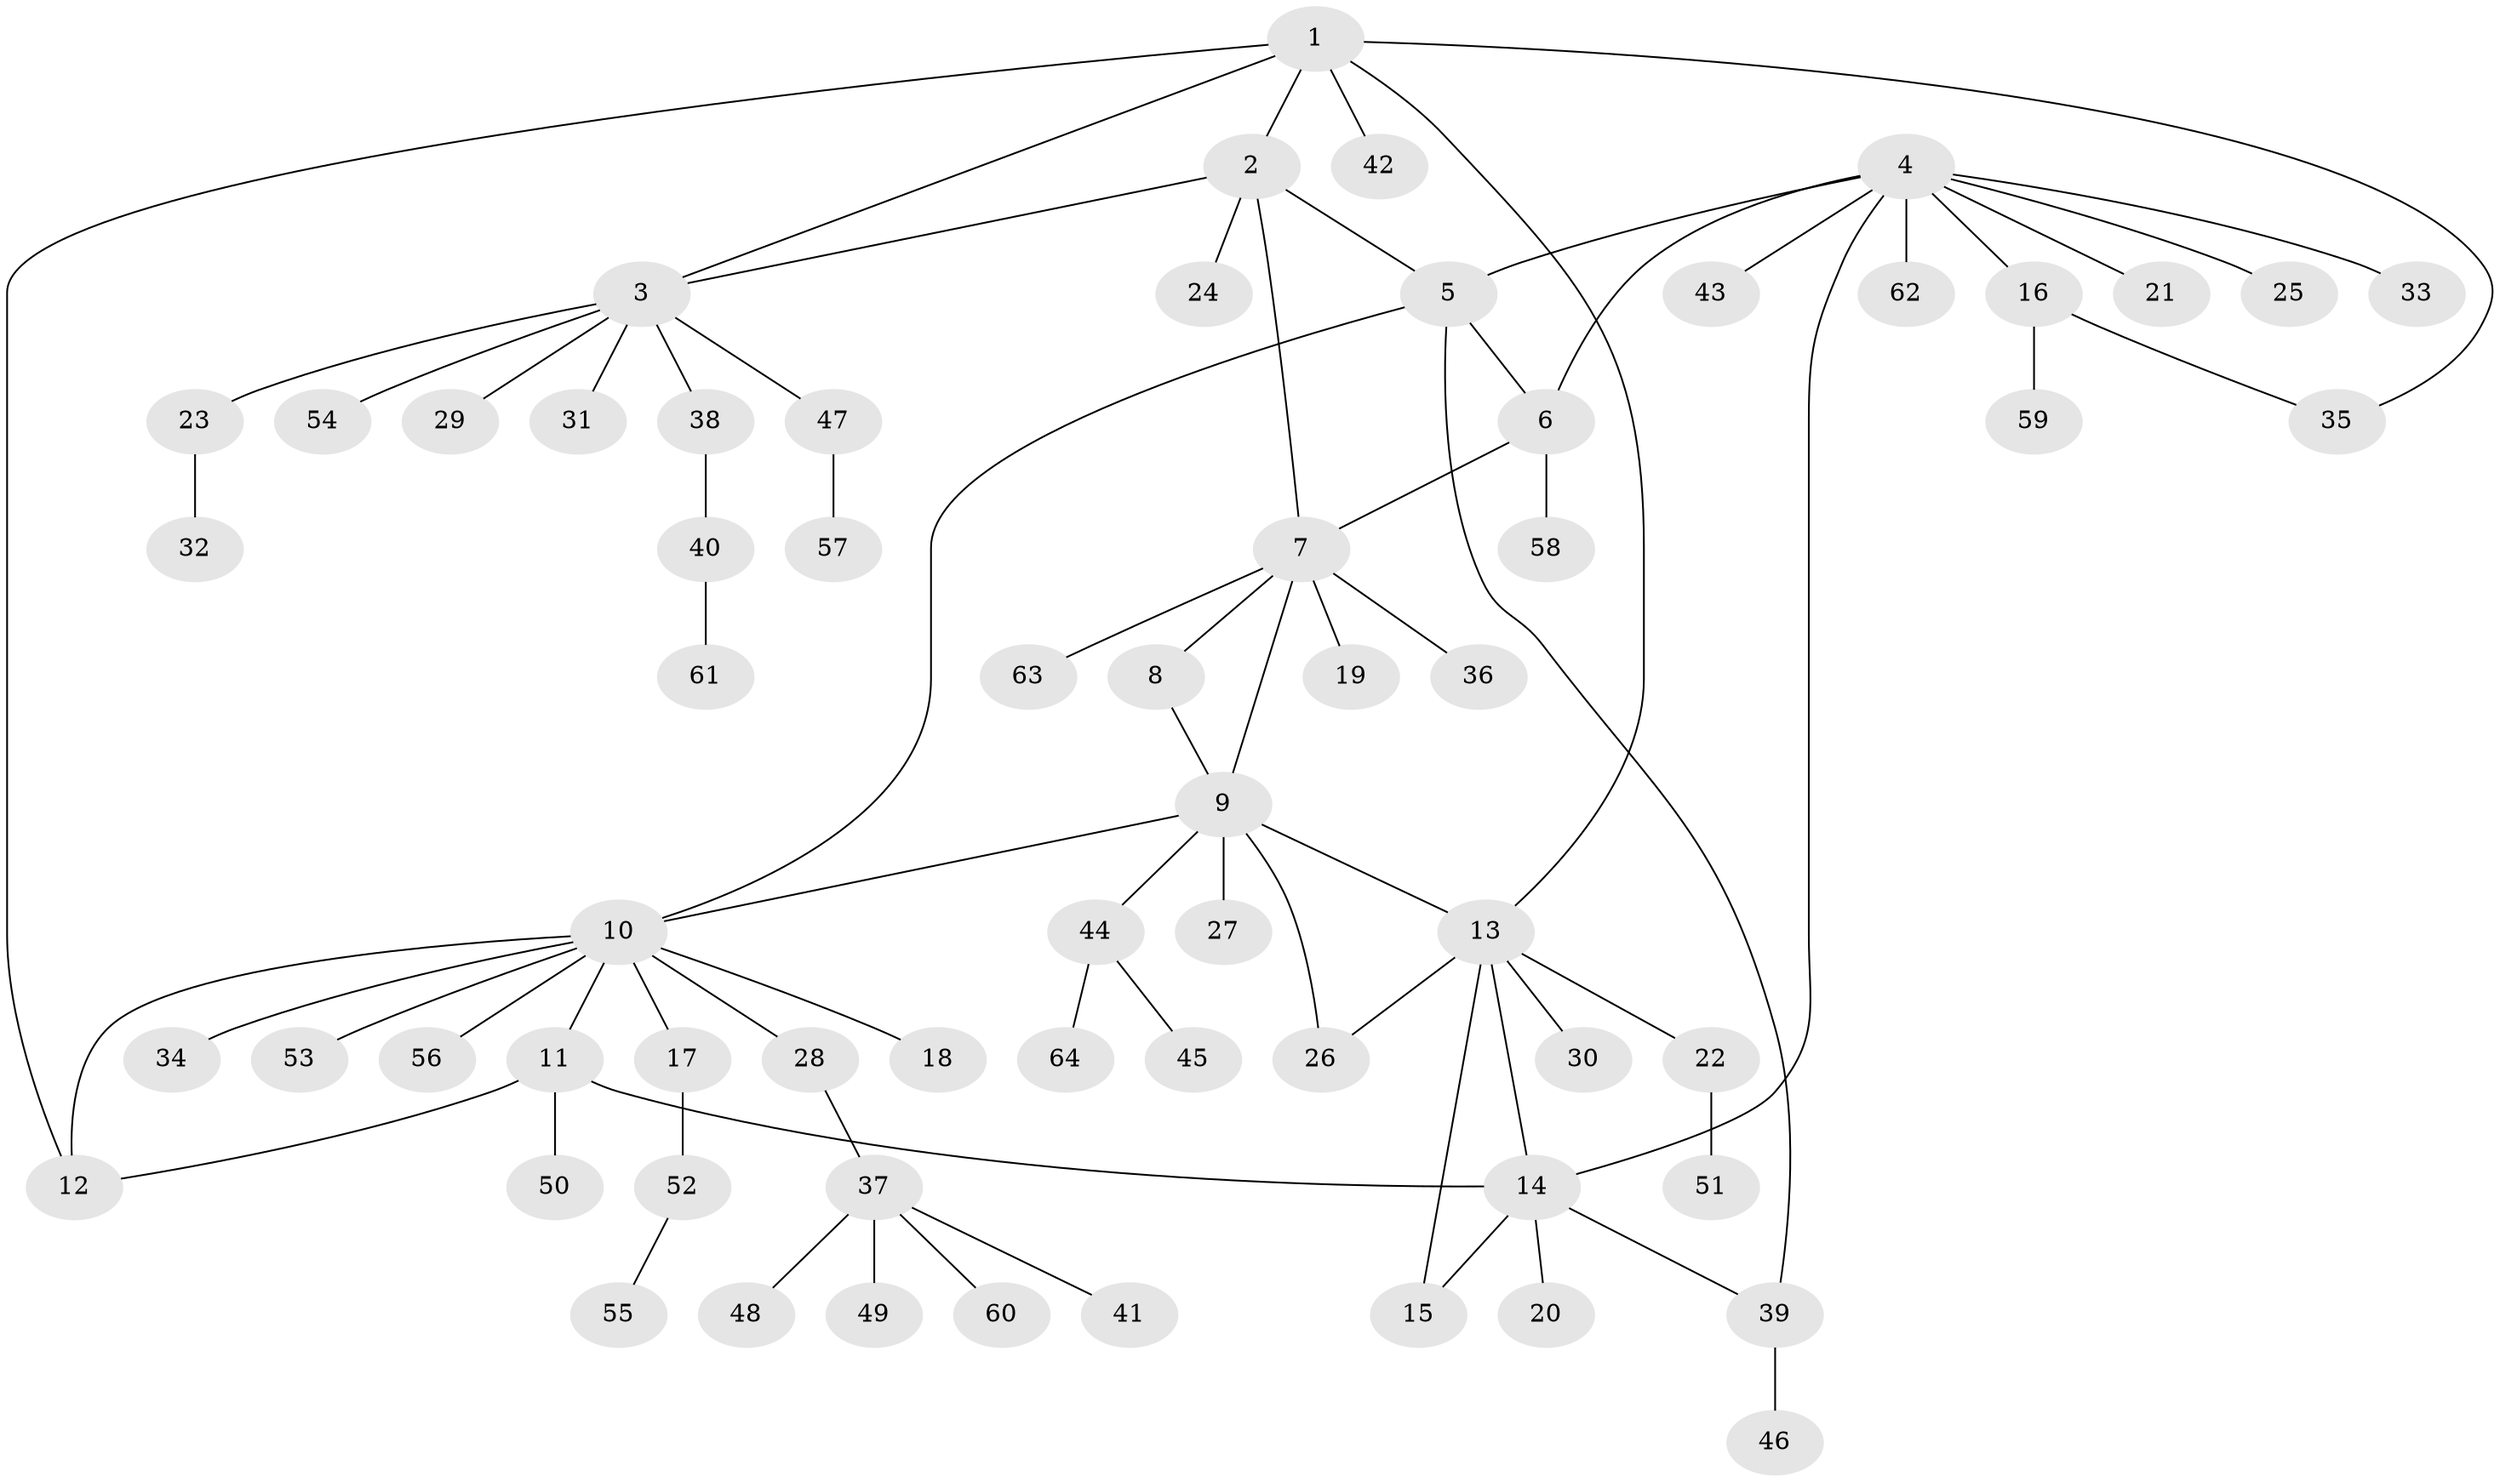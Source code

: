 // Generated by graph-tools (version 1.1) at 2025/37/03/09/25 02:37:33]
// undirected, 64 vertices, 77 edges
graph export_dot {
graph [start="1"]
  node [color=gray90,style=filled];
  1;
  2;
  3;
  4;
  5;
  6;
  7;
  8;
  9;
  10;
  11;
  12;
  13;
  14;
  15;
  16;
  17;
  18;
  19;
  20;
  21;
  22;
  23;
  24;
  25;
  26;
  27;
  28;
  29;
  30;
  31;
  32;
  33;
  34;
  35;
  36;
  37;
  38;
  39;
  40;
  41;
  42;
  43;
  44;
  45;
  46;
  47;
  48;
  49;
  50;
  51;
  52;
  53;
  54;
  55;
  56;
  57;
  58;
  59;
  60;
  61;
  62;
  63;
  64;
  1 -- 2;
  1 -- 3;
  1 -- 12;
  1 -- 13;
  1 -- 35;
  1 -- 42;
  2 -- 3;
  2 -- 5;
  2 -- 7;
  2 -- 24;
  3 -- 23;
  3 -- 29;
  3 -- 31;
  3 -- 38;
  3 -- 47;
  3 -- 54;
  4 -- 5;
  4 -- 6;
  4 -- 14;
  4 -- 16;
  4 -- 21;
  4 -- 25;
  4 -- 33;
  4 -- 43;
  4 -- 62;
  5 -- 6;
  5 -- 10;
  5 -- 39;
  6 -- 7;
  6 -- 58;
  7 -- 8;
  7 -- 9;
  7 -- 19;
  7 -- 36;
  7 -- 63;
  8 -- 9;
  9 -- 10;
  9 -- 13;
  9 -- 26;
  9 -- 27;
  9 -- 44;
  10 -- 11;
  10 -- 12;
  10 -- 17;
  10 -- 18;
  10 -- 28;
  10 -- 34;
  10 -- 53;
  10 -- 56;
  11 -- 12;
  11 -- 14;
  11 -- 50;
  13 -- 14;
  13 -- 15;
  13 -- 22;
  13 -- 26;
  13 -- 30;
  14 -- 15;
  14 -- 20;
  14 -- 39;
  16 -- 35;
  16 -- 59;
  17 -- 52;
  22 -- 51;
  23 -- 32;
  28 -- 37;
  37 -- 41;
  37 -- 48;
  37 -- 49;
  37 -- 60;
  38 -- 40;
  39 -- 46;
  40 -- 61;
  44 -- 45;
  44 -- 64;
  47 -- 57;
  52 -- 55;
}
